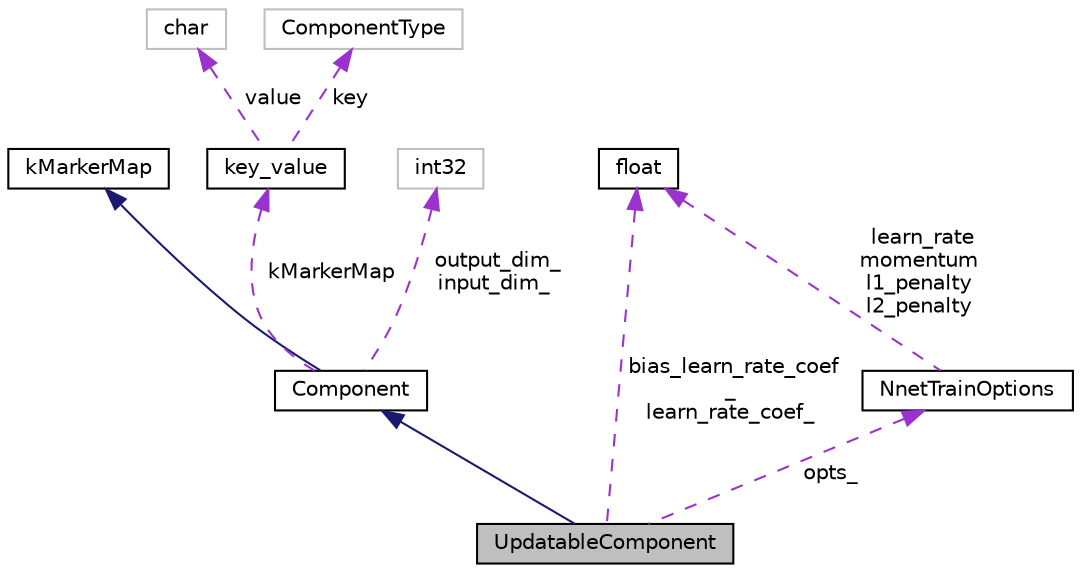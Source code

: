 digraph "UpdatableComponent"
{
  edge [fontname="Helvetica",fontsize="10",labelfontname="Helvetica",labelfontsize="10"];
  node [fontname="Helvetica",fontsize="10",shape=record];
  Node18 [label="UpdatableComponent",height=0.2,width=0.4,color="black", fillcolor="grey75", style="filled", fontcolor="black"];
  Node19 -> Node18 [dir="back",color="midnightblue",fontsize="10",style="solid",fontname="Helvetica"];
  Node19 [label="Component",height=0.2,width=0.4,color="black", fillcolor="white", style="filled",URL="$structkaldi_1_1nnet1_1_1Component.html",tooltip="Abstract class, building block of the network. "];
  Node20 -> Node19 [dir="back",color="midnightblue",fontsize="10",style="solid",fontname="Helvetica"];
  Node20 [label="kMarkerMap",height=0.2,width=0.4,color="black", fillcolor="white", style="filled",URL="$classkMarkerMap.html"];
  Node21 -> Node19 [dir="back",color="darkorchid3",fontsize="10",style="dashed",label=" kMarkerMap" ,fontname="Helvetica"];
  Node21 [label="key_value",height=0.2,width=0.4,color="black", fillcolor="white", style="filled",URL="$structkaldi_1_1nnet1_1_1Component_1_1key__value.html",tooltip="A pair of type and marker,. "];
  Node22 -> Node21 [dir="back",color="darkorchid3",fontsize="10",style="dashed",label=" value" ,fontname="Helvetica"];
  Node22 [label="char",height=0.2,width=0.4,color="grey75", fillcolor="white", style="filled"];
  Node23 -> Node21 [dir="back",color="darkorchid3",fontsize="10",style="dashed",label=" key" ,fontname="Helvetica"];
  Node23 [label="ComponentType",height=0.2,width=0.4,color="grey75", fillcolor="white", style="filled"];
  Node24 -> Node19 [dir="back",color="darkorchid3",fontsize="10",style="dashed",label=" output_dim_\ninput_dim_" ,fontname="Helvetica"];
  Node24 [label="int32",height=0.2,width=0.4,color="grey75", fillcolor="white", style="filled"];
  Node25 -> Node18 [dir="back",color="darkorchid3",fontsize="10",style="dashed",label=" opts_" ,fontname="Helvetica"];
  Node25 [label="NnetTrainOptions",height=0.2,width=0.4,color="black", fillcolor="white", style="filled",URL="$structkaldi_1_1nnet1_1_1NnetTrainOptions.html"];
  Node26 -> Node25 [dir="back",color="darkorchid3",fontsize="10",style="dashed",label=" learn_rate\nmomentum\nl1_penalty\nl2_penalty" ,fontname="Helvetica"];
  Node26 [label="float",height=0.2,width=0.4,color="black", fillcolor="white", style="filled",URL="$classfloat.html"];
  Node26 -> Node18 [dir="back",color="darkorchid3",fontsize="10",style="dashed",label=" bias_learn_rate_coef\l_\nlearn_rate_coef_" ,fontname="Helvetica"];
}
